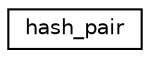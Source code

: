 digraph "Graphical Class Hierarchy"
{
 // LATEX_PDF_SIZE
  edge [fontname="Helvetica",fontsize="10",labelfontname="Helvetica",labelfontsize="10"];
  node [fontname="Helvetica",fontsize="10",shape=record];
  rankdir="LR";
  Node0 [label="hash_pair",height=0.2,width=0.4,color="black", fillcolor="white", style="filled",URL="$structhash__pair.html",tooltip=" "];
}
